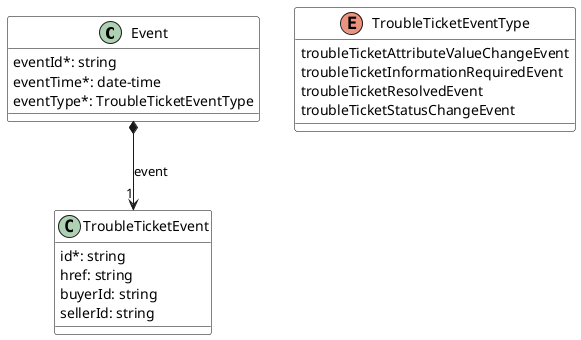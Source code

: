 @startuml
skinparam {
    ClassBackgroundColor White
    ClassBorderColor Black
}



class Event {

    eventId*: string
    eventTime*: date-time
    eventType*: TroubleTicketEventType
}

Event *-->"1" TroubleTicketEvent : event


class TroubleTicketEvent {

    id*: string
    href: string
    buyerId: string
    sellerId: string
}



enum TroubleTicketEventType {

    troubleTicketAttributeValueChangeEvent
    troubleTicketInformationRequiredEvent
    troubleTicketResolvedEvent
    troubleTicketStatusChangeEvent
}
@enduml
